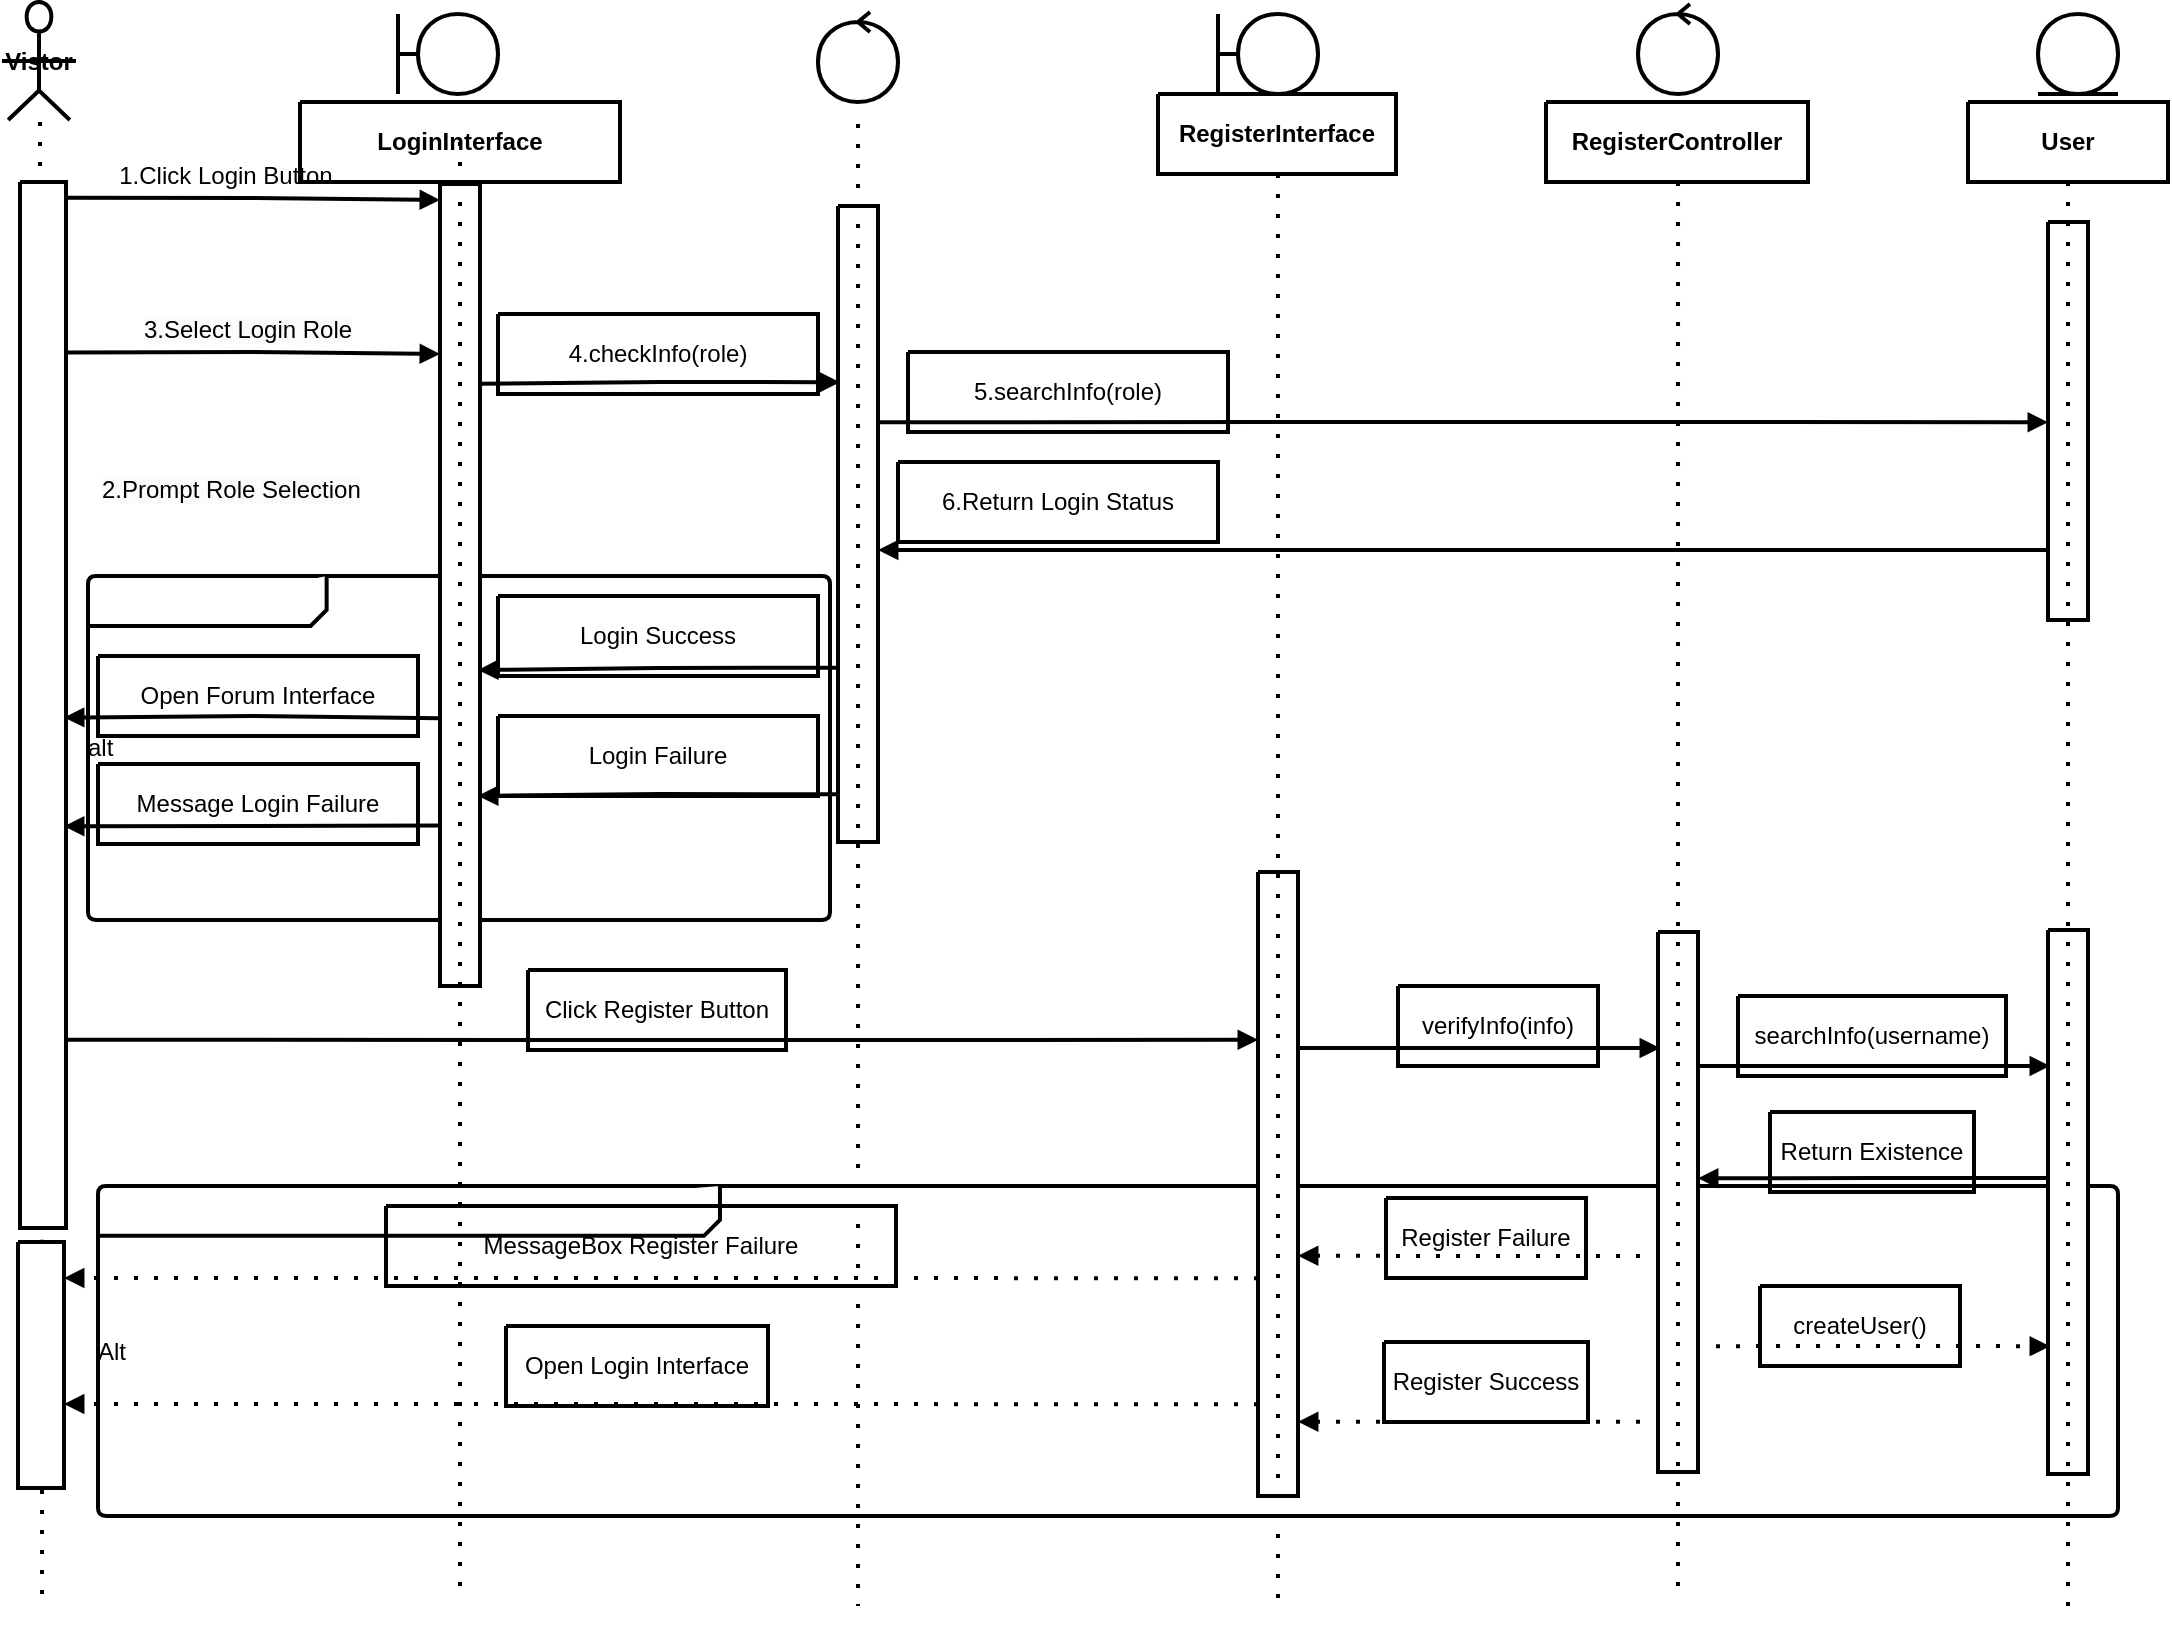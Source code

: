 <mxfile version="24.7.17">
  <diagram name="Page-1" id="Page-1">
    <mxGraphModel dx="1276" dy="606" grid="1" gridSize="10" guides="1" tooltips="1" connect="1" arrows="1" fold="1" page="1" pageScale="1" pageWidth="827" pageHeight="1169" math="0" shadow="0">
      <root>
        <mxCell id="0" />
        <mxCell id="1" parent="0" />
        <UserObject label="" tags="背景" id="2">
          <mxCell style="vsdxID=1;fillColor=none;gradientColor=none;points=[];labelBackgroundColor=none;rounded=0;strokeColor=none;html=1;whiteSpace=wrap;" parent="1" vertex="1">
            <mxGeometry x="82" y="825" width="1010" height="165" as="geometry" />
          </mxCell>
        </UserObject>
        <mxCell id="3" value="&lt;div style=&quot;font-size: 1px&quot;&gt;&lt;p style=&quot;text-align:left;margin-left:0;margin-right:0;margin-top:0px;margin-bottom:0px;text-indent:0;vertical-align:top;direction:ltr;&quot;&gt;&lt;font style=&quot;font-size:12px;font-family:0;color:#000000;direction:ltr;letter-spacing:0px;line-height:120%;opacity:1&quot;&gt;&lt;br/&gt;&lt;/font&gt;&lt;/p&gt;&lt;/div&gt;" style="verticalAlign=top;align=left;overflow=width;vsdxID=2;fillColor=#FFFFFF;gradientColor=none;shape=stencil(lVLbEoIgEP0aXhlc7OKz2X84IyaTiaGW/X0SFBcdZnrby1nO2eUgmg9N2TMEZBiluLInr8YG0RMC4F3DJB+XCNEC0bwWkl2kmLpK532pkCq6iYd6YdZzRE0AeekMcAqfwllj71NZKWzig/10BpPi1PTB7ZunWt45tFmG9x4zidAmJE5s+7C9hs9t4UbLAe+O/9D/Cl8BzjaBpE0B9lCb4PjRV+TB7qttAu7ofy+BNUrN21b7zO2HxlpK2pS0eAM=);strokeColor=#000000;strokeWidth=2;spacingTop=-3;spacingBottom=-3;spacingLeft=-3;spacingRight=-3;points=[];labelBackgroundColor=none;rounded=0;html=1;whiteSpace=wrap;" parent="2" vertex="1">
          <mxGeometry width="1010" height="165" as="geometry" />
        </mxCell>
        <mxCell id="4" value="&lt;div style=&quot;font-size: 1px&quot;&gt;&lt;p style=&quot;text-align:left;margin-left:0;margin-right:0;margin-top:0px;margin-bottom:0px;text-indent:0;vertical-align:middle;direction:ltr;&quot;&gt;&lt;font style=&quot;font-size:12px;font-family:0;color:#000000;direction:ltr;letter-spacing:0px;line-height:120%;opacity:1&quot;&gt;Alt&lt;/font&gt;&lt;/p&gt;&lt;/div&gt;" style="verticalAlign=middle;align=left;overflow=width;vsdxID=3;fillColor=#FFFFFF;gradientColor=none;shape=stencil(nZLBDsIgEES/Zq9kYWMaz7X+R5NSISI0tFr9e8GNWo1NbG8zyxvIAEBlb+pOg8J+iOGoR9sMBmgHSllvdLRDUkAVUNmGqA8xnH3DvqszmdUpXPIOV85hTii8sZMbIR+DPbPO+glLy2BRbD95FKpYEsApnMS7Q2ud4yt4rf9XEOfPl7gaffqf8Gp0vn4y3++bRvw3qLoD);strokeColor=#000000;strokeWidth=2;spacingTop=-3;spacingBottom=-3;spacingLeft=-3;spacingRight=-3;points=[];labelBackgroundColor=none;rounded=0;html=1;whiteSpace=wrap;" parent="2" vertex="1">
          <mxGeometry width="1010" height="165" as="geometry" />
        </mxCell>
        <UserObject label="" tags="背景" id="5">
          <mxCell style="vsdxID=4;fillColor=none;gradientColor=none;points=[];labelBackgroundColor=none;rounded=0;strokeColor=none;html=1;whiteSpace=wrap;" parent="1" vertex="1">
            <mxGeometry x="77" y="520" width="371" height="172" as="geometry" />
          </mxCell>
        </UserObject>
        <mxCell id="6" value="&lt;div style=&quot;font-size: 1px&quot;&gt;&lt;p style=&quot;text-align:left;margin-left:0;margin-right:0;margin-top:0px;margin-bottom:0px;text-indent:0;vertical-align:top;direction:ltr;&quot;&gt;&lt;font style=&quot;font-size:12px;font-family:0;color:#000000;direction:ltr;letter-spacing:0px;line-height:120%;opacity:1&quot;&gt;&lt;br/&gt;&lt;/font&gt;&lt;/p&gt;&lt;/div&gt;" style="verticalAlign=top;align=left;overflow=width;vsdxID=5;fillColor=#FFFFFF;gradientColor=none;shape=stencil(lVLRDoIwDPyavS6jS3Q8I/4HCcMtIsMBin8vswgbEIxvvfa6u3YlPGlUVksCrGmtucqnzltF+IkA6EpJq9shIjwlPCmMlRdruipHXGeO6aKbebgXeuxjrgPYCxFQDp/EGbn3LssdNwrJIewBYUSZGAngE8a3Sl15urGgMQTabEc4Yj+kpzpsDxKKz/TRzJEexD/yU+JrwB9n4WnbwbyrTfb+4lfyi+lX84Ti+38+BPOxFLos8db8+vK4hhQeJk/f);strokeColor=#000000;strokeWidth=2;spacingTop=-3;spacingBottom=-3;spacingLeft=-3;spacingRight=-3;points=[];labelBackgroundColor=none;rounded=0;html=1;whiteSpace=wrap;" parent="5" vertex="1">
          <mxGeometry width="371" height="172" as="geometry" />
        </mxCell>
        <mxCell id="7" value="&lt;div style=&quot;font-size: 1px&quot;&gt;&lt;p style=&quot;text-align:left;margin-left:0;margin-right:0;margin-top:0px;margin-bottom:0px;text-indent:0;vertical-align:middle;direction:ltr;&quot;&gt;&lt;font style=&quot;font-size:12px;font-family:0;color:#000000;direction:ltr;letter-spacing:0px;line-height:120%;opacity:1&quot;&gt;alt&lt;/font&gt;&lt;/p&gt;&lt;/div&gt;" style="verticalAlign=middle;align=left;overflow=width;vsdxID=6;fillColor=#FFFFFF;gradientColor=none;shape=stencil(nZLbDsIgEES/Zl8JsF6fa/2PJqVCRGgo9fL3ghu1GpvYvs0sZyADABadrloFkncx+KO6mDpqwB1IaZxWwcSkAEvAovFBHYLvXU2+rTKZ1cmf8w5XyvGckPxGTizYUjwme4KtcQMYp9GSidVHYMs26yk8H8JJvEs0xlq6g9f6fw35+PmCz0af/ic8Gx2vn8z3A6cRfQ4s7w==);strokeColor=#000000;strokeWidth=2;spacingTop=-3;spacingBottom=-3;spacingLeft=-3;spacingRight=-3;points=[];labelBackgroundColor=none;rounded=0;html=1;whiteSpace=wrap;" parent="5" vertex="1">
          <mxGeometry width="371" height="172" as="geometry" />
        </mxCell>
        <UserObject label="&lt;div style=&quot;font-size: 1px&quot;&gt;&lt;p style=&quot;text-align:center;margin-left:0;margin-right:0;margin-top:0px;margin-bottom:0px;text-indent:0;vertical-align:middle;direction:ltr;&quot;&gt;&lt;font style=&quot;font-size:12px;font-family:0;color:#000000;direction:ltr;letter-spacing:0px;line-height:120%;opacity:1&quot;&gt;&lt;b&gt;Vistor&lt;/b&gt;&lt;/font&gt;&lt;/p&gt;&lt;/div&gt;" tags="Background" id="8">
          <mxCell style="verticalAlign=middle;align=center;overflow=width;vsdxID=7;fillColor=#FFFFFF;gradientColor=none;shape=stencil(rZNBDoIwEEVP06VNOyMga8R7EAFpRCAFFG4vOBioFcPC3fTz/p9mmDIM6iyqEgaibnR5TR4qbjKGRwagiizRqhkqhiHDIC11ctFlW8R0rqKRHKtbeR8TOvIhcsTRBaInRQJ3XsKJ+HOrySBtxyTt9lx6JHVAkutyd5J6sCm0KdzWfmmZJPCt9stLgk2hTa20N6flCGNUYKC5KtZRb3uq9yP1YP0tIf4S7Mt5rBuSzWBHrAe/Y76zQzFvZqrynBZ7+f1zkweJXgGGTw==);strokeColor=#000000;strokeWidth=2;spacingTop=-3;spacingBottom=-3;spacingLeft=-3;spacingRight=-3;points=[];labelBackgroundColor=none;rounded=0;html=1;whiteSpace=wrap;" parent="1" vertex="1">
            <mxGeometry x="34" y="233" width="37" height="59" as="geometry" />
          </mxCell>
        </UserObject>
        <UserObject label="" tags="Background" id="10">
          <mxCell style="vsdxID=9;fillColor=#FFFFFF;gradientColor=none;shape=stencil(nZLdDsIgDIWfhksNtHE+wJzvsTjmiAgL+3G+vSN1mRCyLN71lK89UMow75qylQx41zv7kC9V9Q3DCwNQppFO9XPEsGCY19bJu7ODqUi3pSd99LSj7zBRHXBfAvxN8kTySuhtcMSKCP7qg8iO2ZlyE1BO8AWCBIQxhHt8V3xJJIwh8hUJX9i01crsnUw4xJDc6BmCy7N29Pz7onOwfn2ttKbN+T2PV2VO0Zph8QE=);strokeColor=#000000;strokeWidth=2;spacingTop=-3;spacingBottom=-3;spacingLeft=-3;spacingRight=-3;points=[];labelBackgroundColor=none;rounded=0;html=1;whiteSpace=wrap;" parent="1" vertex="1">
            <mxGeometry x="232" y="239" width="50" height="40" as="geometry" />
          </mxCell>
        </UserObject>
        <UserObject label="" tags="Background" id="11">
          <mxCell style="vsdxID=10;fillColor=#FFFFFF;gradientColor=none;shape=stencil(tZLRDoIwDEW/Zo+Qrc3wAxD/g8iQRWRkgOLfu6US3EIIL7713p32Jl0Z5kNT9ooBH0Zr7uqlq7FheGYAumuU1aOrGBYM89pYdbNm6irSfelJXz3M00+YqY/7DuBvUpLkhcjrZAkVIfuVicjS7ETeDOQJvkCwAWEM4ZHYFV+MjeAoVmzE7oa2uju4lXB/MkR3ZmYyIAWk8g9jk3iuK9a/r3Xb0un8vse34iy6Myw+);strokeColor=#000000;strokeWidth=2;spacingTop=-3;spacingBottom=-3;spacingLeft=-3;spacingRight=-3;points=[];labelBackgroundColor=none;rounded=0;html=1;whiteSpace=wrap;" parent="1" vertex="1">
            <mxGeometry x="442" y="243" width="40" height="40" as="geometry" />
          </mxCell>
        </UserObject>
        <UserObject label="" tags="Background" id="12">
          <mxCell style="vsdxID=11;fillColor=#FFFFFF;gradientColor=none;shape=stencil(nZLdDsIgDIWfhksNtHE+wJzvsTjmiAgL+3G+vSN1mRCyLN71lK89UMow75qylQx41zv7kC9V9Q3DCwNQppFO9XPEsGCY19bJu7ODqUi3pSd99LSj7zBRHXBfAvxN8kTySuhtcMSKCP7qg8iO2ZlyE1BO8AWCBIQxhHt8V3xJJIwh8hUJX9i01crsnUw4xJDc6BmCy7N29Pz7onOwfn2ttKbN+T2PV2VO0Zph8QE=);strokeColor=#000000;strokeWidth=2;spacingTop=-3;spacingBottom=-3;spacingLeft=-3;spacingRight=-3;points=[];labelBackgroundColor=none;rounded=0;html=1;whiteSpace=wrap;" parent="1" vertex="1">
            <mxGeometry x="642" y="239" width="50" height="40" as="geometry" />
          </mxCell>
        </UserObject>
        <UserObject label="" tags="Background" id="13">
          <mxCell style="vsdxID=12;fillColor=#FFFFFF;gradientColor=none;shape=stencil(tZLRDoIwDEW/Zo+Qrc3wAxD/g8iQRWRkgOLfu6US3EIIL7713p32Jl0Z5kNT9ooBH0Zr7uqlq7FheGYAumuU1aOrGBYM89pYdbNm6irSfelJXz3M00+YqY/7DuBvUpLkhcjrZAkVIfuVicjS7ETeDOQJvkCwAWEM4ZHYFV+MjeAoVmzE7oa2uju4lXB/MkR3ZmYyIAWk8g9jk3iuK9a/r3Xb0un8vse34iy6Myw+);strokeColor=#000000;strokeWidth=2;spacingTop=-3;spacingBottom=-3;spacingLeft=-3;spacingRight=-3;points=[];labelBackgroundColor=none;rounded=0;html=1;whiteSpace=wrap;" parent="1" vertex="1">
            <mxGeometry x="852" y="239" width="40" height="40" as="geometry" />
          </mxCell>
        </UserObject>
        <UserObject label="" tags="Background" id="14">
          <mxCell style="vsdxID=13;fillColor=#FFFFFF;gradientColor=none;shape=stencil(jZJRDsIgDIZPw6MGaJwHmPMei2NCnLAwNufthVSCErLsrf352h9aCNSTbEdBOJ2cNQ/xUp2TBC6Ec6WlsMr5iEBDoO6NFXdrZt1hPraBDNHTLKHDinU0VHD6xuyE6RXJ22wRZf/sNz2w6lidUVs5aoxGiBcgyCHYY5vwKBSMM1tWsN00HZTeOZWt+cWrFpumdxRhH6Ql9WoYcMe/5/lSvYQfApoP);strokeColor=#000000;strokeWidth=2;spacingTop=-3;spacingBottom=-3;spacingLeft=-3;spacingRight=-3;points=[];labelBackgroundColor=none;rounded=0;html=1;whiteSpace=wrap;" parent="1" vertex="1">
            <mxGeometry x="1052" y="239" width="40" height="40" as="geometry" />
          </mxCell>
        </UserObject>
        <UserObject label="" tags="Background" id="16">
          <mxCell style="vsdxID=15;fillColor=#FFFFFF;gradientColor=none;shape=stencil(nZBRDoQgDERP03+WHsHFe5iISyOCQdT19kIaIxq//Jtp3zTpAFaTaUYNUkwx+F6v1EYD+AUpyRkdKCYFqACrzgf9C352LfuxyWRWg1/yhT/nRE5IsZWuZtCSK8CPeI0e/hF+jV7AJM4PO7KWCyr390bSiNtEtQM=);strokeColor=#000000;strokeWidth=2;spacingTop=-3;spacingBottom=-3;spacingLeft=-3;spacingRight=-3;points=[];labelBackgroundColor=none;rounded=0;html=1;whiteSpace=wrap;" parent="1" vertex="1">
            <mxGeometry x="253" y="324" width="20" height="401" as="geometry" />
          </mxCell>
        </UserObject>
        <UserObject label="" tags="Background" id="19">
          <mxCell style="vsdxID=18;fillColor=#FFFFFF;gradientColor=none;shape=stencil(nZBRDoQgDERP03+WHsHFe5iISyOCQdT19kIaIxq//Jtp3zTpAFaTaUYNUkwx+F6v1EYD+AUpyRkdKCYFqACrzgf9C352LfuxyWRWg1/yhT/nRE5IsZWuZtCSK8CPeI0e/hF+jV7AJM4PO7KWCyr390bSiNtEtQM=);strokeColor=#000000;strokeWidth=2;spacingTop=-3;spacingBottom=-3;spacingLeft=-3;spacingRight=-3;points=[];labelBackgroundColor=none;rounded=0;html=1;whiteSpace=wrap;" parent="1" vertex="1">
            <mxGeometry x="452" y="335" width="20" height="318" as="geometry" />
          </mxCell>
        </UserObject>
        <UserObject label="&lt;div style=&quot;font-size: 1px&quot;&gt;&lt;p style=&quot;text-align:center;margin-left:0;margin-right:0;margin-top:0px;margin-bottom:0px;text-indent:0;vertical-align:middle;direction:ltr;&quot;&gt;&lt;font style=&quot;font-size:12px;font-family:0;color:#000000;direction:ltr;letter-spacing:0px;line-height:120%;opacity:1&quot;&gt;4.checkInfo(role)&lt;/font&gt;&lt;/p&gt;&lt;/div&gt;" tags="Background" id="21">
          <mxCell style="verticalAlign=middle;align=center;overflow=width;vsdxID=20;fillColor=none;gradientColor=none;shape=stencil(nZBLDoAgDERP0z3SI/i5B4koRAWC+Lu9kMaIxpW7mfZNkw5gOSvhJHA2B28Huek2KMAKONdGSa9DVIA1YNlZL3tvF9OSdyKRSU12TRd2yrGU4OzIXUPgqE0GFuw3evlP+Df6AKO4P6Ry8t27jTiiJrE+AQ==);strokeColor=#000000;strokeWidth=2;spacingTop=-3;spacingBottom=-3;spacingLeft=-3;spacingRight=-3;points=[];labelBackgroundColor=none;rounded=0;html=1;whiteSpace=wrap;" parent="1" vertex="1">
            <mxGeometry x="282" y="389" width="160" height="40" as="geometry" />
          </mxCell>
        </UserObject>
        <UserObject label="" tags="Background" id="22">
          <mxCell style="vsdxID=21;fillColor=#FFFFFF;gradientColor=none;shape=stencil(nZBRDoQgDERP03+WHsHFe5iISyOCQdT19kIaIxq//Jtp3zTpAFaTaUYNUkwx+F6v1EYD+AUpyRkdKCYFqACrzgf9C352LfuxyWRWg1/yhT/nRE5IsZWuZtCSK8CPeI0e/hF+jV7AJM4PO7KWCyr390bSiNtEtQM=);strokeColor=#000000;strokeWidth=2;spacingTop=-3;spacingBottom=-3;spacingLeft=-3;spacingRight=-3;points=[];labelBackgroundColor=none;rounded=0;html=1;whiteSpace=wrap;" parent="1" vertex="1">
            <mxGeometry x="1057" y="343" width="20" height="199" as="geometry" />
          </mxCell>
        </UserObject>
        <UserObject label="&lt;div style=&quot;font-size: 1px&quot;&gt;&lt;p style=&quot;text-align:center;margin-left:0;margin-right:0;margin-top:0px;margin-bottom:0px;text-indent:0;vertical-align:middle;direction:ltr;&quot;&gt;&lt;font style=&quot;font-size:12px;font-family:0;color:#000000;direction:ltr;letter-spacing:0px;line-height:120%;opacity:1&quot;&gt;5.searchInfo(role)&lt;/font&gt;&lt;/p&gt;&lt;/div&gt;" tags="Background" id="23">
          <mxCell style="verticalAlign=middle;align=center;overflow=width;vsdxID=22;fillColor=none;gradientColor=none;shape=stencil(nZBLDoAgDERP0z3SI/i5B4koRAWC+Lu9kMaIxpW7mfZNkw5gOSvhJHA2B28Huek2KMAKONdGSa9DVIA1YNlZL3tvF9OSdyKRSU12TRd2yrGU4OzIXUPgqE0GFuw3evlP+Df6AKO4P6Ry8t27jTiiJrE+AQ==);strokeColor=#000000;strokeWidth=2;spacingTop=-3;spacingBottom=-3;spacingLeft=-3;spacingRight=-3;points=[];labelBackgroundColor=none;rounded=0;html=1;whiteSpace=wrap;" parent="1" vertex="1">
            <mxGeometry x="487" y="408" width="160" height="40" as="geometry" />
          </mxCell>
        </UserObject>
        <UserObject label="&lt;div style=&quot;font-size: 1px&quot;&gt;&lt;p style=&quot;text-align:center;margin-left:0;margin-right:0;margin-top:0px;margin-bottom:0px;text-indent:0;vertical-align:middle;direction:ltr;&quot;&gt;&lt;font style=&quot;font-size:12px;font-family:0;color:#000000;direction:ltr;letter-spacing:0px;line-height:120%;opacity:1&quot;&gt;&lt;b&gt;LoginInterface&lt;/b&gt;&lt;/font&gt;&lt;/p&gt;&lt;/div&gt;" tags="Background" id="24">
          <mxCell style="verticalAlign=middle;align=center;overflow=width;vsdxID=23;fillColor=none;gradientColor=none;shape=stencil(nZBLDoAgDERP0z3SI/i5B4koRAWC+Lu9kMaIxpW7mfZNkw5gOSvhJHA2B28Huek2KMAKONdGSa9DVIA1YNlZL3tvF9OSdyKRSU12TRd2yrGU4OzIXUPgqE0GFuw3evlP+Df6AKO4P6Ry8t27jTiiJrE+AQ==);strokeColor=#000000;strokeWidth=2;spacingTop=-3;spacingBottom=-3;spacingLeft=-3;spacingRight=-3;points=[];labelBackgroundColor=none;rounded=0;html=1;whiteSpace=wrap;" parent="1" vertex="1">
            <mxGeometry x="183" y="283" width="160" height="40" as="geometry" />
          </mxCell>
        </UserObject>
        <UserObject label="&lt;div style=&quot;font-size: 1px&quot;&gt;&lt;p style=&quot;text-align:center;margin-left:0;margin-right:0;margin-top:0px;margin-bottom:0px;text-indent:0;vertical-align:middle;direction:ltr;&quot;&gt;&lt;font style=&quot;font-size:12px;font-family:0;color:#000000;direction:ltr;letter-spacing:0px;line-height:120%;opacity:1&quot;&gt;6.Return Login Status&lt;/font&gt;&lt;/p&gt;&lt;/div&gt;" tags="Background" id="25">
          <mxCell style="verticalAlign=middle;align=center;overflow=width;vsdxID=24;fillColor=none;gradientColor=none;shape=stencil(nZBLDoAgDERP0z3SI/i5B4koRAWC+Lu9kMaIxpW7mfZNkw5gOSvhJHA2B28Huek2KMAKONdGSa9DVIA1YNlZL3tvF9OSdyKRSU12TRd2yrGU4OzIXUPgqE0GFuw3evlP+Df6AKO4P6Ry8t27jTiiJrE+AQ==);strokeColor=#000000;strokeWidth=2;spacingTop=-3;spacingBottom=-3;spacingLeft=-3;spacingRight=-3;points=[];labelBackgroundColor=none;rounded=0;html=1;whiteSpace=wrap;" parent="1" vertex="1">
            <mxGeometry x="482" y="463" width="160" height="40" as="geometry" />
          </mxCell>
        </UserObject>
        <UserObject label="" tags="Background" id="26">
          <mxCell style="vsdxID=25;fillColor=#FFFFFF;gradientColor=none;shape=stencil(nZBRDoQgDERP03+WHsHFe5iISyOCQdT19kIaIxq//Jtp3zTpAFaTaUYNUkwx+F6v1EYD+AUpyRkdKCYFqACrzgf9C352LfuxyWRWg1/yhT/nRE5IsZWuZtCSK8CPeI0e/hF+jV7AJM4PO7KWCyr390bSiNtEtQM=);strokeColor=#000000;strokeWidth=2;spacingTop=-3;spacingBottom=-3;spacingLeft=-3;spacingRight=-3;points=[];labelBackgroundColor=none;rounded=0;html=1;whiteSpace=wrap;" parent="1" vertex="1">
            <mxGeometry x="1057" y="697" width="20" height="272" as="geometry" />
          </mxCell>
        </UserObject>
        <UserObject label="&lt;div style=&quot;font-size: 1px&quot;&gt;&lt;p style=&quot;text-align:center;margin-left:0;margin-right:0;margin-top:0px;margin-bottom:0px;text-indent:0;vertical-align:middle;direction:ltr;&quot;&gt;&lt;font style=&quot;font-size:12px;font-family:0;color:#000000;direction:ltr;letter-spacing:0px;line-height:120%;opacity:1&quot;&gt;Login Success&lt;/font&gt;&lt;/p&gt;&lt;/div&gt;" tags="Background" id="27">
          <mxCell style="verticalAlign=middle;align=center;overflow=width;vsdxID=26;fillColor=none;gradientColor=none;shape=stencil(nZBLDoAgDERP0z3SI/i5B4koRAWC+Lu9kMaIxpW7mfZNkw5gOSvhJHA2B28Huek2KMAKONdGSa9DVIA1YNlZL3tvF9OSdyKRSU12TRd2yrGU4OzIXUPgqE0GFuw3evlP+Df6AKO4P6Ry8t27jTiiJrE+AQ==);strokeColor=#000000;strokeWidth=2;spacingTop=-3;spacingBottom=-3;spacingLeft=-3;spacingRight=-3;points=[];labelBackgroundColor=none;rounded=0;html=1;whiteSpace=wrap;" parent="1" vertex="1">
            <mxGeometry x="282" y="530" width="160" height="40" as="geometry" />
          </mxCell>
        </UserObject>
        <UserObject label="&lt;div style=&quot;font-size: 1px&quot;&gt;&lt;p style=&quot;text-align:center;margin-left:0;margin-right:0;margin-top:0px;margin-bottom:0px;text-indent:0;vertical-align:middle;direction:ltr;&quot;&gt;&lt;font style=&quot;font-size:12px;font-family:0;color:#000000;direction:ltr;letter-spacing:0px;line-height:120%;opacity:1&quot;&gt;Open Forum Interface&lt;/font&gt;&lt;/p&gt;&lt;/div&gt;" tags="Background" id="28">
          <mxCell style="verticalAlign=middle;align=center;overflow=width;vsdxID=27;fillColor=none;gradientColor=none;shape=stencil(nZBLDoAgDERP0z3SI/i5B4koRAWC+Lu9kMaIxpW7mfZNkw5gOSvhJHA2B28Huek2KMAKONdGSa9DVIA1YNlZL3tvF9OSdyKRSU12TRd2yrGU4OzIXUPgqE0GFuw3evlP+Df6AKO4P6Ry8t27jTiiJrE+AQ==);strokeColor=#000000;strokeWidth=2;spacingTop=-3;spacingBottom=-3;spacingLeft=-3;spacingRight=-3;points=[];labelBackgroundColor=none;rounded=0;html=1;whiteSpace=wrap;" parent="1" vertex="1">
            <mxGeometry x="82" y="560" width="160" height="40" as="geometry" />
          </mxCell>
        </UserObject>
        <UserObject label="&lt;div style=&quot;font-size: 1px&quot;&gt;&lt;p style=&quot;text-align:center;margin-left:0;margin-right:0;margin-top:0px;margin-bottom:0px;text-indent:0;vertical-align:middle;direction:ltr;&quot;&gt;&lt;font style=&quot;font-size:12px;font-family:0;color:#000000;direction:ltr;letter-spacing:0px;line-height:120%;opacity:1&quot;&gt;Login Failure&lt;/font&gt;&lt;/p&gt;&lt;/div&gt;" tags="Background" id="29">
          <mxCell style="verticalAlign=middle;align=center;overflow=width;vsdxID=28;fillColor=none;gradientColor=none;shape=stencil(nZBLDoAgDERP0z3SI/i5B4koRAWC+Lu9kMaIxpW7mfZNkw5gOSvhJHA2B28Huek2KMAKONdGSa9DVIA1YNlZL3tvF9OSdyKRSU12TRd2yrGU4OzIXUPgqE0GFuw3evlP+Df6AKO4P6Ry8t27jTiiJrE+AQ==);strokeColor=#000000;strokeWidth=2;spacingTop=-3;spacingBottom=-3;spacingLeft=-3;spacingRight=-3;points=[];labelBackgroundColor=none;rounded=0;html=1;whiteSpace=wrap;" parent="1" vertex="1">
            <mxGeometry x="282" y="590" width="160" height="40" as="geometry" />
          </mxCell>
        </UserObject>
        <UserObject label="&lt;div style=&quot;font-size: 1px&quot;&gt;&lt;p style=&quot;text-align:center;margin-left:0;margin-right:0;margin-top:0px;margin-bottom:0px;text-indent:0;vertical-align:middle;direction:ltr;&quot;&gt;&lt;font style=&quot;font-size:12px;font-family:0;color:#000000;direction:ltr;letter-spacing:0px;line-height:120%;opacity:1&quot;&gt;Message Login Failure&lt;/font&gt;&lt;/p&gt;&lt;/div&gt;" tags="Background" id="30">
          <mxCell style="verticalAlign=middle;align=center;overflow=width;vsdxID=29;fillColor=none;gradientColor=none;shape=stencil(nZBLDoAgDERP0z3SI/i5B4koRAWC+Lu9kMaIxpW7mfZNkw5gOSvhJHA2B28Huek2KMAKONdGSa9DVIA1YNlZL3tvF9OSdyKRSU12TRd2yrGU4OzIXUPgqE0GFuw3evlP+Df6AKO4P6Ry8t27jTiiJrE+AQ==);strokeColor=#000000;strokeWidth=2;spacingTop=-3;spacingBottom=-3;spacingLeft=-3;spacingRight=-3;points=[];labelBackgroundColor=none;rounded=0;html=1;whiteSpace=wrap;" parent="1" vertex="1">
            <mxGeometry x="82" y="614" width="160" height="40" as="geometry" />
          </mxCell>
        </UserObject>
        <UserObject label="" tags="Background" id="31">
          <mxCell style="vsdxID=30;fillColor=#FFFFFF;gradientColor=none;shape=stencil(nZBRDoQgDERP03+WHsHFe5iISyOCQdT19kIaIxq//Jtp3zTpAFaTaUYNUkwx+F6v1EYD+AUpyRkdKCYFqACrzgf9C352LfuxyWRWg1/yhT/nRE5IsZWuZtCSK8CPeI0e/hF+jV7AJM4PO7KWCyr390bSiNtEtQM=);strokeColor=#000000;strokeWidth=2;spacingTop=-3;spacingBottom=-3;spacingLeft=-3;spacingRight=-3;points=[];labelBackgroundColor=none;rounded=0;html=1;whiteSpace=wrap;" parent="1" vertex="1">
            <mxGeometry x="662" y="668" width="20" height="312" as="geometry" />
          </mxCell>
        </UserObject>
        <UserObject label="&lt;div style=&quot;font-size: 1px&quot;&gt;&lt;p style=&quot;text-align:center;margin-left:0;margin-right:0;margin-top:0px;margin-bottom:0px;text-indent:0;vertical-align:middle;direction:ltr;&quot;&gt;&lt;font style=&quot;font-size:12px;font-family:0;color:#000000;direction:ltr;letter-spacing:0px;line-height:120%;opacity:1&quot;&gt;&lt;b&gt;RegisterInterface&lt;/b&gt;&lt;/font&gt;&lt;/p&gt;&lt;/div&gt;" tags="Background" id="33">
          <mxCell style="verticalAlign=middle;align=center;overflow=width;vsdxID=32;fillColor=none;gradientColor=none;shape=stencil(nZBLDoAgDERP0z3SI/i5B4koRAWC+Lu9kMaIxpW7mfZNkw5gOSvhJHA2B28Huek2KMAKONdGSa9DVIA1YNlZL3tvF9OSdyKRSU12TRd2yrGU4OzIXUPgqE0GFuw3evlP+Df6AKO4P6Ry8t27jTiiJrE+AQ==);strokeColor=#000000;strokeWidth=2;spacingTop=-3;spacingBottom=-3;spacingLeft=-3;spacingRight=-3;points=[];labelBackgroundColor=none;rounded=0;html=1;whiteSpace=wrap;" parent="1" vertex="1">
            <mxGeometry x="612" y="279" width="119" height="40" as="geometry" />
          </mxCell>
        </UserObject>
        <UserObject label="&lt;div style=&quot;font-size: 1px&quot;&gt;&lt;p style=&quot;text-align:center;margin-left:0;margin-right:0;margin-top:0px;margin-bottom:0px;text-indent:0;vertical-align:middle;direction:ltr;&quot;&gt;&lt;font style=&quot;font-size:12px;font-family:0;color:#000000;direction:ltr;letter-spacing:0px;line-height:120%;opacity:1&quot;&gt;&lt;b&gt;RegisterController&lt;/b&gt;&lt;/font&gt;&lt;/p&gt;&lt;/div&gt;" tags="Background" id="34">
          <mxCell style="verticalAlign=middle;align=center;overflow=width;vsdxID=33;fillColor=none;gradientColor=none;shape=stencil(nZBLDoAgDERP0z3SI/i5B4koRAWC+Lu9kMaIxpW7mfZNkw5gOSvhJHA2B28Huek2KMAKONdGSa9DVIA1YNlZL3tvF9OSdyKRSU12TRd2yrGU4OzIXUPgqE0GFuw3evlP+Df6AKO4P6Ry8t27jTiiJrE+AQ==);strokeColor=#000000;strokeWidth=2;spacingTop=-3;spacingBottom=-3;spacingLeft=-3;spacingRight=-3;points=[];labelBackgroundColor=none;rounded=0;html=1;whiteSpace=wrap;" parent="1" vertex="1">
            <mxGeometry x="806" y="283" width="131" height="40" as="geometry" />
          </mxCell>
        </UserObject>
        <UserObject label="&lt;div style=&quot;font-size: 1px&quot;&gt;&lt;p style=&quot;text-align:center;margin-left:0;margin-right:0;margin-top:0px;margin-bottom:0px;text-indent:0;vertical-align:middle;direction:ltr;&quot;&gt;&lt;font style=&quot;font-size:12px;font-family:0;color:#000000;direction:ltr;letter-spacing:0px;line-height:120%;opacity:1&quot;&gt;&lt;b&gt;User&lt;/b&gt;&lt;/font&gt;&lt;/p&gt;&lt;/div&gt;" tags="Background" id="35">
          <mxCell style="verticalAlign=middle;align=center;overflow=width;vsdxID=34;fillColor=none;gradientColor=none;shape=stencil(nZBLDoAgDERP0z3SI/i5B4koRAWC+Lu9kMaIxpW7mfZNkw5gOSvhJHA2B28Huek2KMAKONdGSa9DVIA1YNlZL3tvF9OSdyKRSU12TRd2yrGU4OzIXUPgqE0GFuw3evlP+Df6AKO4P6Ry8t27jTiiJrE+AQ==);strokeColor=#000000;strokeWidth=2;spacingTop=-3;spacingBottom=-3;spacingLeft=-3;spacingRight=-3;points=[];labelBackgroundColor=none;rounded=0;html=1;whiteSpace=wrap;" parent="1" vertex="1">
            <mxGeometry x="1017" y="283" width="100" height="40" as="geometry" />
          </mxCell>
        </UserObject>
        <UserObject label="&lt;div style=&quot;font-size: 1px&quot;&gt;&lt;p style=&quot;text-align:center;margin-left:0;margin-right:0;margin-top:0px;margin-bottom:0px;text-indent:0;vertical-align:middle;direction:ltr;&quot;&gt;&lt;font style=&quot;font-size:12px;font-family:0;color:#000000;direction:ltr;letter-spacing:0px;line-height:120%;opacity:1&quot;&gt;Click Register Button&lt;/font&gt;&lt;/p&gt;&lt;/div&gt;" tags="Background" id="36">
          <mxCell style="verticalAlign=middle;align=center;overflow=width;vsdxID=35;fillColor=none;gradientColor=none;shape=stencil(nZBLDoAgDERP0z3SI/i5B4koRAWC+Lu9kMaIxpW7mfZNkw5gOSvhJHA2B28Huek2KMAKONdGSa9DVIA1YNlZL3tvF9OSdyKRSU12TRd2yrGU4OzIXUPgqE0GFuw3evlP+Df6AKO4P6Ry8t27jTiiJrE+AQ==);strokeColor=#000000;strokeWidth=2;spacingTop=-3;spacingBottom=-3;spacingLeft=-3;spacingRight=-3;points=[];labelBackgroundColor=none;rounded=0;html=1;whiteSpace=wrap;" parent="1" vertex="1">
            <mxGeometry x="297" y="717" width="129" height="40" as="geometry" />
          </mxCell>
        </UserObject>
        <UserObject label="" tags="Background" id="37">
          <mxCell style="vsdxID=36;fillColor=#FFFFFF;gradientColor=none;shape=stencil(nZBRDoQgDERP03+WHsHFe5iISyOCQdT19kIaIxq//Jtp3zTpAFaTaUYNUkwx+F6v1EYD+AUpyRkdKCYFqACrzgf9C352LfuxyWRWg1/yhT/nRE5IsZWuZtCSK8CPeI0e/hF+jV7AJM4PO7KWCyr390bSiNtEtQM=);strokeColor=#000000;strokeWidth=2;spacingTop=-3;spacingBottom=-3;spacingLeft=-3;spacingRight=-3;points=[];labelBackgroundColor=none;rounded=0;html=1;whiteSpace=wrap;" parent="1" vertex="1">
            <mxGeometry x="862" y="698" width="20" height="270" as="geometry" />
          </mxCell>
        </UserObject>
        <UserObject label="&lt;div style=&quot;font-size: 1px&quot;&gt;&lt;p style=&quot;text-align:center;margin-left:0;margin-right:0;margin-top:0px;margin-bottom:0px;text-indent:0;vertical-align:middle;direction:ltr;&quot;&gt;&lt;font style=&quot;font-size:12px;font-family:0;color:#000000;direction:ltr;letter-spacing:0px;line-height:120%;opacity:1&quot;&gt;verifyInfo(info)&lt;/font&gt;&lt;/p&gt;&lt;/div&gt;" tags="Background" id="38">
          <mxCell style="verticalAlign=middle;align=center;overflow=width;vsdxID=37;fillColor=none;gradientColor=none;shape=stencil(nZBLDoAgDERP0z3SI/i5B4koRAWC+Lu9kMaIxpW7mfZNkw5gOSvhJHA2B28Huek2KMAKONdGSa9DVIA1YNlZL3tvF9OSdyKRSU12TRd2yrGU4OzIXUPgqE0GFuw3evlP+Df6AKO4P6Ry8t27jTiiJrE+AQ==);strokeColor=#000000;strokeWidth=2;spacingTop=-3;spacingBottom=-3;spacingLeft=-3;spacingRight=-3;points=[];labelBackgroundColor=none;rounded=0;html=1;whiteSpace=wrap;" parent="1" vertex="1">
            <mxGeometry x="732" y="725" width="100" height="40" as="geometry" />
          </mxCell>
        </UserObject>
        <UserObject label="&lt;div style=&quot;font-size: 1px&quot;&gt;&lt;p style=&quot;text-align:center;margin-left:0;margin-right:0;margin-top:0px;margin-bottom:0px;text-indent:0;vertical-align:middle;direction:ltr;&quot;&gt;&lt;font style=&quot;font-size:12px;font-family:0;color:#000000;direction:ltr;letter-spacing:0px;line-height:120%;opacity:1&quot;&gt;searchInfo(username)&lt;/font&gt;&lt;/p&gt;&lt;/div&gt;" tags="Background" id="39">
          <mxCell style="verticalAlign=middle;align=center;overflow=width;vsdxID=38;fillColor=none;gradientColor=none;shape=stencil(nZBLDoAgDERP0z3SI/i5B4koRAWC+Lu9kMaIxpW7mfZNkw5gOSvhJHA2B28Huek2KMAKONdGSa9DVIA1YNlZL3tvF9OSdyKRSU12TRd2yrGU4OzIXUPgqE0GFuw3evlP+Df6AKO4P6Ry8t27jTiiJrE+AQ==);strokeColor=#000000;strokeWidth=2;spacingTop=-3;spacingBottom=-3;spacingLeft=-3;spacingRight=-3;points=[];labelBackgroundColor=none;rounded=0;html=1;whiteSpace=wrap;" parent="1" vertex="1">
            <mxGeometry x="902" y="730" width="134" height="40" as="geometry" />
          </mxCell>
        </UserObject>
        <UserObject label="&lt;div style=&quot;font-size: 1px&quot;&gt;&lt;p style=&quot;text-align:center;margin-left:0;margin-right:0;margin-top:0px;margin-bottom:0px;text-indent:0;vertical-align:middle;direction:ltr;&quot;&gt;&lt;font style=&quot;font-size:12px;font-family:0;color:#000000;direction:ltr;letter-spacing:0px;line-height:120%;opacity:1&quot;&gt;Return Existence&lt;/font&gt;&lt;/p&gt;&lt;/div&gt;" tags="Background" id="40">
          <mxCell style="verticalAlign=middle;align=center;overflow=width;vsdxID=39;fillColor=none;gradientColor=none;shape=stencil(nZBLDoAgDERP0z3SI/i5B4koRAWC+Lu9kMaIxpW7mfZNkw5gOSvhJHA2B28Huek2KMAKONdGSa9DVIA1YNlZL3tvF9OSdyKRSU12TRd2yrGU4OzIXUPgqE0GFuw3evlP+Df6AKO4P6Ry8t27jTiiJrE+AQ==);strokeColor=#000000;strokeWidth=2;spacingTop=-3;spacingBottom=-3;spacingLeft=-3;spacingRight=-3;points=[];labelBackgroundColor=none;rounded=0;html=1;whiteSpace=wrap;" parent="1" vertex="1">
            <mxGeometry x="918" y="788" width="102" height="40" as="geometry" />
          </mxCell>
        </UserObject>
        <UserObject label="&lt;div style=&quot;font-size: 1px&quot;&gt;&lt;p style=&quot;text-align:center;margin-left:0;margin-right:0;margin-top:0px;margin-bottom:0px;text-indent:0;vertical-align:middle;direction:ltr;&quot;&gt;&lt;font style=&quot;font-size:12px;font-family:0;color:#000000;direction:ltr;letter-spacing:0px;line-height:120%;opacity:1&quot;&gt;Register Failure&lt;/font&gt;&lt;/p&gt;&lt;/div&gt;" tags="Background" id="41">
          <mxCell style="verticalAlign=middle;align=center;overflow=width;vsdxID=40;fillColor=none;gradientColor=none;shape=stencil(nZBLDoAgDERP0z3SI/i5B4koRAWC+Lu9kMaIxpW7mfZNkw5gOSvhJHA2B28Huek2KMAKONdGSa9DVIA1YNlZL3tvF9OSdyKRSU12TRd2yrGU4OzIXUPgqE0GFuw3evlP+Df6AKO4P6Ry8t27jTiiJrE+AQ==);strokeColor=#000000;strokeWidth=2;spacingTop=-3;spacingBottom=-3;spacingLeft=-3;spacingRight=-3;points=[];labelBackgroundColor=none;rounded=0;html=1;whiteSpace=wrap;" parent="1" vertex="1">
            <mxGeometry x="726" y="831" width="100" height="40" as="geometry" />
          </mxCell>
        </UserObject>
        <UserObject label="" tags="Background" id="42">
          <mxCell style="vsdxID=41;fillColor=#FFFFFF;gradientColor=none;shape=stencil(nZBRDoQgDERP03+WHsHFe5iISyOCQdT19kIaIxq//Jtp3zTpAFaTaUYNUkwx+F6v1EYD+AUpyRkdKCYFqACrzgf9C352LfuxyWRWg1/yhT/nRE5IsZWuZtCSK8CPeI0e/hF+jV7AJM4PO7KWCyr390bSiNtEtQM=);strokeColor=#000000;strokeWidth=2;spacingTop=-3;spacingBottom=-3;spacingLeft=-3;spacingRight=-3;points=[];labelBackgroundColor=none;rounded=0;html=1;whiteSpace=wrap;" parent="1" vertex="1">
            <mxGeometry x="42" y="853" width="23" height="123" as="geometry" />
          </mxCell>
        </UserObject>
        <UserObject label="&lt;div style=&quot;font-size: 1px&quot;&gt;&lt;p style=&quot;text-align:center;margin-left:0;margin-right:0;margin-top:0px;margin-bottom:0px;text-indent:0;vertical-align:middle;direction:ltr;&quot;&gt;&lt;font style=&quot;font-size:12px;font-family:0;color:#000000;direction:ltr;letter-spacing:0px;line-height:120%;opacity:1&quot;&gt;MessageBox Register Failure&lt;/font&gt;&lt;/p&gt;&lt;/div&gt;" tags="Background" id="43">
          <mxCell style="verticalAlign=middle;align=center;overflow=width;vsdxID=42;fillColor=none;gradientColor=none;shape=stencil(nZBLDoAgDERP0z3SI/i5B4koRAWC+Lu9kMaIxpW7mfZNkw5gOSvhJHA2B28Huek2KMAKONdGSa9DVIA1YNlZL3tvF9OSdyKRSU12TRd2yrGU4OzIXUPgqE0GFuw3evlP+Df6AKO4P6Ry8t27jTiiJrE+AQ==);strokeColor=#000000;strokeWidth=2;spacingTop=-3;spacingBottom=-3;spacingLeft=-3;spacingRight=-3;points=[];labelBackgroundColor=none;rounded=0;html=1;whiteSpace=wrap;" parent="1" vertex="1">
            <mxGeometry x="226" y="835" width="255" height="40" as="geometry" />
          </mxCell>
        </UserObject>
        <UserObject label="&lt;div style=&quot;font-size: 1px&quot;&gt;&lt;p style=&quot;text-align:center;margin-left:0;margin-right:0;margin-top:0px;margin-bottom:0px;text-indent:0;vertical-align:middle;direction:ltr;&quot;&gt;&lt;font style=&quot;font-size:12px;font-family:0;color:#000000;direction:ltr;letter-spacing:0px;line-height:120%;opacity:1&quot;&gt;Open Login Interface&lt;/font&gt;&lt;/p&gt;&lt;/div&gt;" tags="Background" id="44">
          <mxCell style="verticalAlign=middle;align=center;overflow=width;vsdxID=43;fillColor=none;gradientColor=none;shape=stencil(nZBLDoAgDERP0z3SI/i5B4koRAWC+Lu9kMaIxpW7mfZNkw5gOSvhJHA2B28Huek2KMAKONdGSa9DVIA1YNlZL3tvF9OSdyKRSU12TRd2yrGU4OzIXUPgqE0GFuw3evlP+Df6AKO4P6Ry8t27jTiiJrE+AQ==);strokeColor=#000000;strokeWidth=2;spacingTop=-3;spacingBottom=-3;spacingLeft=-3;spacingRight=-3;points=[];labelBackgroundColor=none;rounded=0;html=1;whiteSpace=wrap;" parent="1" vertex="1">
            <mxGeometry x="286" y="895" width="131" height="40" as="geometry" />
          </mxCell>
        </UserObject>
        <UserObject label="&lt;div style=&quot;font-size: 1px&quot;&gt;&lt;p style=&quot;text-align:center;margin-left:0;margin-right:0;margin-top:0px;margin-bottom:0px;text-indent:0;vertical-align:middle;direction:ltr;&quot;&gt;&lt;font style=&quot;font-size:12px;font-family:0;color:#000000;direction:ltr;letter-spacing:0px;line-height:120%;opacity:1&quot;&gt;createUser()&lt;/font&gt;&lt;/p&gt;&lt;/div&gt;" tags="Background" id="45">
          <mxCell style="verticalAlign=middle;align=center;overflow=width;vsdxID=44;fillColor=none;gradientColor=none;shape=stencil(nZBLDoAgDERP0z3SI/i5B4koRAWC+Lu9kMaIxpW7mfZNkw5gOSvhJHA2B28Huek2KMAKONdGSa9DVIA1YNlZL3tvF9OSdyKRSU12TRd2yrGU4OzIXUPgqE0GFuw3evlP+Df6AKO4P6Ry8t27jTiiJrE+AQ==);strokeColor=#000000;strokeWidth=2;spacingTop=-3;spacingBottom=-3;spacingLeft=-3;spacingRight=-3;points=[];labelBackgroundColor=none;rounded=0;html=1;whiteSpace=wrap;" parent="1" vertex="1">
            <mxGeometry x="913" y="875" width="100" height="40" as="geometry" />
          </mxCell>
        </UserObject>
        <UserObject label="&lt;div style=&quot;font-size: 1px&quot;&gt;&lt;p style=&quot;text-align:center;margin-left:0;margin-right:0;margin-top:0px;margin-bottom:0px;text-indent:0;vertical-align:middle;direction:ltr;&quot;&gt;&lt;font style=&quot;font-size:12px;font-family:0;color:#000000;direction:ltr;letter-spacing:0px;line-height:120%;opacity:1&quot;&gt;Register Success&lt;/font&gt;&lt;/p&gt;&lt;/div&gt;" tags="Background" id="46">
          <mxCell style="verticalAlign=middle;align=center;overflow=width;vsdxID=45;fillColor=none;gradientColor=none;shape=stencil(nZBLDoAgDERP0z3SI/i5B4koRAWC+Lu9kMaIxpW7mfZNkw5gOSvhJHA2B28Huek2KMAKONdGSa9DVIA1YNlZL3tvF9OSdyKRSU12TRd2yrGU4OzIXUPgqE0GFuw3evlP+Df6AKO4P6Ry8t27jTiiJrE+AQ==);strokeColor=#000000;strokeWidth=2;spacingTop=-3;spacingBottom=-3;spacingLeft=-3;spacingRight=-3;points=[];labelBackgroundColor=none;rounded=0;html=1;whiteSpace=wrap;" parent="1" vertex="1">
            <mxGeometry x="725" y="903" width="102" height="40" as="geometry" />
          </mxCell>
        </UserObject>
        <UserObject label="" tags="Background" id="75">
          <mxCell style="vsdxID=47;edgeStyle=none;dashed=1;dashPattern=1.00 4.00;startArrow=none;endArrow=none;startSize=5;endSize=5;strokeWidth=2;spacingTop=0;spacingBottom=0;spacingLeft=0;spacingRight=0;verticalAlign=middle;html=1;labelBackgroundColor=#ffffff;rounded=0;" parent="1" edge="1">
            <mxGeometry relative="1" as="geometry">
              <mxPoint y="471" as="offset" />
              <Array as="points">
                <mxPoint x="462" y="664.56" />
                <mxPoint x="462" y="664.56" />
              </Array>
              <mxPoint x="462" y="294" as="sourcePoint" />
              <mxPoint x="462" y="1035" as="targetPoint" />
            </mxGeometry>
          </mxCell>
        </UserObject>
        <UserObject label="" tags="Background" id="76">
          <mxCell style="vsdxID=61;edgeStyle=none;dashed=1;dashPattern=1.00 4.00;startArrow=none;endArrow=none;startSize=5;endSize=5;strokeWidth=2;spacingTop=0;spacingBottom=0;spacingLeft=0;spacingRight=0;verticalAlign=middle;html=1;labelBackgroundColor=#ffffff;rounded=0;" parent="1" edge="1">
            <mxGeometry relative="1" as="geometry">
              <mxPoint y="466" as="offset" />
              <Array as="points" />
              <mxPoint x="263" y="303" as="sourcePoint" />
              <mxPoint x="263" y="1032" as="targetPoint" />
            </mxGeometry>
          </mxCell>
        </UserObject>
        <UserObject label="" tags="Background" id="47">
          <mxCell style="vsdxID=46;edgeStyle=none;dashed=1;dashPattern=1.00 4.00;startArrow=none;endArrow=none;startSize=5;endSize=5;strokeWidth=2;spacingTop=0;spacingBottom=0;spacingLeft=0;spacingRight=0;verticalAlign=middle;html=1;labelBackgroundColor=#ffffff;rounded=0;exitX=0.514;exitY=1.017;exitDx=0;exitDy=0;exitPerimeter=0;entryX=0.522;entryY=0;entryDx=0;entryDy=0;entryPerimeter=0;" parent="1" source="8" target="42" edge="1">
            <mxGeometry relative="1" as="geometry">
              <mxPoint x="-2" y="382" as="offset" />
              <Array as="points">
                <mxPoint x="53" y="573.24" />
                <mxPoint x="54.07" y="573.24" />
              </Array>
            </mxGeometry>
          </mxCell>
        </UserObject>
        <mxCell id="48" parent="1" vertex="1">
          <mxGeometry x="672" y="1037" as="geometry" />
        </mxCell>
        <UserObject label="" tags="Background" id="49">
          <mxCell style="vsdxID=48;edgeStyle=none;dashed=1;dashPattern=1.00 4.00;startArrow=none;endArrow=none;startSize=5;endSize=5;strokeWidth=2;spacingTop=0;spacingBottom=0;spacingLeft=0;spacingRight=0;verticalAlign=middle;html=1;labelBackgroundColor=#ffffff;rounded=0;exitX=0.504;exitY=1;exitDx=0;exitDy=0;exitPerimeter=0;" parent="1" source="33" target="48" edge="1">
            <mxGeometry relative="1" as="geometry">
              <mxPoint y="460" as="offset" />
              <Array as="points">
                <mxPoint x="672" y="677.77" />
                <mxPoint x="672" y="677.77" />
              </Array>
            </mxGeometry>
          </mxCell>
        </UserObject>
        <mxCell id="50" parent="1" vertex="1">
          <mxGeometry x="872" y="1030" as="geometry" />
        </mxCell>
        <UserObject label="" tags="Background" id="51">
          <mxCell style="vsdxID=49;edgeStyle=none;dashed=1;dashPattern=1.00 4.00;startArrow=none;endArrow=none;startSize=5;endSize=5;strokeWidth=2;spacingTop=0;spacingBottom=0;spacingLeft=0;spacingRight=0;verticalAlign=middle;html=1;labelBackgroundColor=#ffffff;rounded=0;exitX=0.504;exitY=1;exitDx=0;exitDy=0;exitPerimeter=0;" parent="1" source="34" target="50" edge="1">
            <mxGeometry relative="1" as="geometry">
              <mxPoint y="454" as="offset" />
              <Array as="points">
                <mxPoint x="872" y="676.2" />
                <mxPoint x="871.4" y="676.2" />
              </Array>
            </mxGeometry>
          </mxCell>
        </UserObject>
        <UserObject label="" tags="Background" id="52">
          <mxCell style="vsdxID=50;edgeStyle=none;startArrow=none;endArrow=block;startSize=5;endSize=5;strokeWidth=2;spacingTop=0;spacingBottom=0;spacingLeft=0;spacingRight=0;verticalAlign=middle;html=1;labelBackgroundColor=#ffffff;rounded=0;exitX=1;exitY=0.015;exitDx=0;exitDy=0;exitPerimeter=0;entryX=0;entryY=0.02;entryDx=0;entryDy=0;entryPerimeter=0;" parent="1" source="20" target="16" edge="1">
            <mxGeometry relative="1" as="geometry">
              <mxPoint x="-94" y="101" as="offset" />
              <Array as="points">
                <mxPoint x="159.5" y="331" />
                <mxPoint x="159.5" y="330.98" />
              </Array>
            </mxGeometry>
          </mxCell>
        </UserObject>
        <UserObject label="" tags="Background" id="54">
          <mxCell style="vsdxID=52;edgeStyle=none;startArrow=none;endArrow=block;startSize=5;endSize=5;strokeWidth=2;spacingTop=0;spacingBottom=0;spacingLeft=0;spacingRight=0;verticalAlign=middle;html=1;labelBackgroundColor=#ffffff;rounded=0;exitX=1;exitY=0.249;exitDx=0;exitDy=0;exitPerimeter=0;entryX=0.05;entryY=0.277;entryDx=0;entryDy=0;entryPerimeter=0;" parent="1" source="16" target="19" edge="1">
            <mxGeometry relative="1" as="geometry">
              <mxPoint x="-90" y="102" as="offset" />
              <Array as="points">
                <mxPoint x="363.14" y="423" />
                <mxPoint x="363.14" y="423" />
              </Array>
            </mxGeometry>
          </mxCell>
        </UserObject>
        <UserObject label="" tags="Background" id="55">
          <mxCell style="vsdxID=53;edgeStyle=none;startArrow=none;endArrow=block;startSize=5;endSize=5;strokeWidth=2;spacingTop=0;spacingBottom=0;spacingLeft=0;spacingRight=0;verticalAlign=middle;html=1;labelBackgroundColor=#ffffff;rounded=0;exitX=1;exitY=0.163;exitDx=0;exitDy=0;exitPerimeter=0;entryX=0;entryY=0.212;entryDx=0;entryDy=0;entryPerimeter=0;" parent="1" source="20" target="16" edge="1">
            <mxGeometry relative="1" as="geometry">
              <mxPoint x="-94" y="101" as="offset" />
              <Array as="points">
                <mxPoint x="159.5" y="408" />
                <mxPoint x="159.5" y="407.83" />
              </Array>
            </mxGeometry>
          </mxCell>
        </UserObject>
        <UserObject label="" tags="Background" id="56">
          <mxCell style="vsdxID=54;edgeStyle=none;startArrow=none;endArrow=block;startSize=5;endSize=5;strokeWidth=2;spacingTop=0;spacingBottom=0;spacingLeft=0;spacingRight=0;verticalAlign=middle;html=1;labelBackgroundColor=#ffffff;rounded=0;exitX=1;exitY=0.34;exitDx=0;exitDy=0;exitPerimeter=0;entryX=0;entryY=0.503;entryDx=0;entryDy=0;entryPerimeter=0;" parent="1" source="19" target="22" edge="1">
            <mxGeometry relative="1" as="geometry">
              <mxPoint x="-292" y="102" as="offset" />
              <Array as="points">
                <mxPoint x="764.44" y="443" />
                <mxPoint x="764.44" y="443" />
              </Array>
            </mxGeometry>
          </mxCell>
        </UserObject>
        <UserObject label="" tags="Background" id="57">
          <mxCell style="vsdxID=55;edgeStyle=none;startArrow=none;endArrow=block;startSize=5;endSize=5;strokeWidth=2;spacingTop=0;spacingBottom=0;spacingLeft=0;spacingRight=0;verticalAlign=middle;html=1;labelBackgroundColor=#ffffff;rounded=0;exitX=0.05;exitY=0.824;exitDx=0;exitDy=0;exitPerimeter=0;entryX=1;entryY=0.541;entryDx=0;entryDy=0;entryPerimeter=0;" parent="1" source="22" target="19" edge="1">
            <mxGeometry relative="1" as="geometry">
              <mxPoint x="293" y="101" as="offset" />
              <Array as="points">
                <mxPoint x="765.14" y="507" />
                <mxPoint x="765.14" y="507" />
              </Array>
            </mxGeometry>
          </mxCell>
        </UserObject>
        <mxCell id="58" parent="1" vertex="1">
          <mxGeometry x="1067" y="1042" as="geometry" />
        </mxCell>
        <UserObject label="" tags="Background" id="59">
          <mxCell style="vsdxID=56;edgeStyle=none;dashed=1;dashPattern=1.00 4.00;startArrow=none;endArrow=none;startSize=5;endSize=5;strokeWidth=2;spacingTop=0;spacingBottom=0;spacingLeft=0;spacingRight=0;verticalAlign=middle;html=1;labelBackgroundColor=#ffffff;rounded=0;exitX=0.5;exitY=1;exitDx=0;exitDy=0;exitPerimeter=0;" parent="1" source="35" target="58" edge="1">
            <mxGeometry relative="1" as="geometry">
              <mxPoint y="460" as="offset" />
              <Array as="points">
                <mxPoint x="1067" y="682.63" />
                <mxPoint x="1067" y="682.63" />
              </Array>
            </mxGeometry>
          </mxCell>
        </UserObject>
        <UserObject label="" tags="Background" id="60">
          <mxCell style="vsdxID=57;edgeStyle=none;startArrow=none;endArrow=block;startSize=5;endSize=5;strokeWidth=2;spacingTop=0;spacingBottom=0;spacingLeft=0;spacingRight=0;verticalAlign=middle;html=1;labelBackgroundColor=#ffffff;rounded=0;exitX=0.05;exitY=0.726;exitDx=0;exitDy=0;exitPerimeter=0;entryX=0.95;entryY=0.606;entryDx=0;entryDy=0;entryPerimeter=0;" parent="1" source="19" target="16" edge="1">
            <mxGeometry relative="1" as="geometry">
              <mxPoint x="91" y="102" as="offset" />
              <Array as="points">
                <mxPoint x="362.43" y="566" />
                <mxPoint x="362.43" y="566" />
              </Array>
            </mxGeometry>
          </mxCell>
        </UserObject>
        <UserObject label="" tags="Background" id="61">
          <mxCell style="vsdxID=58;edgeStyle=none;startArrow=none;endArrow=block;startSize=5;endSize=5;strokeWidth=2;spacingTop=0;spacingBottom=0;spacingLeft=0;spacingRight=0;verticalAlign=middle;html=1;labelBackgroundColor=#ffffff;rounded=0;exitX=0;exitY=0.666;exitDx=0;exitDy=0;exitPerimeter=0;entryX=0.957;entryY=0.512;entryDx=0;entryDy=0;entryPerimeter=0;" parent="1" source="16" target="20" edge="1">
            <mxGeometry relative="1" as="geometry">
              <mxPoint x="94" y="101" as="offset" />
              <Array as="points">
                <mxPoint x="158.65" y="590" />
                <mxPoint x="158.65" y="590.54" />
              </Array>
            </mxGeometry>
          </mxCell>
        </UserObject>
        <UserObject label="" tags="Background" id="62">
          <mxCell style="vsdxID=59;edgeStyle=none;startArrow=none;endArrow=block;startSize=5;endSize=5;strokeWidth=2;spacingTop=0;spacingBottom=0;spacingLeft=0;spacingRight=0;verticalAlign=middle;html=1;labelBackgroundColor=#ffffff;rounded=0;exitX=0.05;exitY=0.925;exitDx=0;exitDy=0;exitPerimeter=0;entryX=0.95;entryY=0.763;entryDx=0;entryDy=0;entryPerimeter=0;" parent="1" source="19" target="16" edge="1">
            <mxGeometry relative="1" as="geometry">
              <mxPoint x="91" y="102" as="offset" />
              <Array as="points">
                <mxPoint x="362.43" y="629" />
                <mxPoint x="362.43" y="629" />
              </Array>
            </mxGeometry>
          </mxCell>
        </UserObject>
        <UserObject label="" tags="Background" id="63">
          <mxCell style="vsdxID=60;edgeStyle=none;startArrow=none;endArrow=block;startSize=5;endSize=5;strokeWidth=2;spacingTop=0;spacingBottom=0;spacingLeft=0;spacingRight=0;verticalAlign=middle;html=1;labelBackgroundColor=#ffffff;rounded=0;exitX=0;exitY=0.8;exitDx=0;exitDy=0;exitPerimeter=0;entryX=0.957;entryY=0.616;entryDx=0;entryDy=0;entryPerimeter=0;" parent="1" source="16" target="20" edge="1">
            <mxGeometry relative="1" as="geometry">
              <mxPoint x="94" y="101" as="offset" />
              <Array as="points" />
            </mxGeometry>
          </mxCell>
        </UserObject>
        <UserObject label="" tags="Background" id="64">
          <mxCell style="vsdxID=62;edgeStyle=none;startArrow=none;endArrow=block;startSize=5;endSize=5;strokeWidth=2;spacingTop=0;spacingBottom=0;spacingLeft=0;spacingRight=0;verticalAlign=middle;html=1;labelBackgroundColor=#ffffff;rounded=0;exitX=0.957;exitY=0.82;exitDx=0;exitDy=0;exitPerimeter=0;entryX=0;entryY=0.269;entryDx=0;entryDy=0;entryPerimeter=0;" parent="1" source="20" target="31" edge="1">
            <mxGeometry relative="1" as="geometry">
              <mxPoint x="-299" y="102" as="offset" />
              <Array as="points">
                <mxPoint x="363.61" y="752" />
                <mxPoint x="363.61" y="752" />
              </Array>
            </mxGeometry>
          </mxCell>
        </UserObject>
        <UserObject label="" tags="Background" id="65">
          <mxCell style="vsdxID=63;edgeStyle=none;startArrow=none;endArrow=block;startSize=5;endSize=5;strokeWidth=2;spacingTop=0;spacingBottom=0;spacingLeft=0;spacingRight=0;verticalAlign=middle;html=1;labelBackgroundColor=#ffffff;rounded=0;exitX=1;exitY=0.282;exitDx=0;exitDy=0;exitPerimeter=0;entryX=0.05;entryY=0.215;entryDx=0;entryDy=0;entryPerimeter=0;" parent="1" source="31" target="37" edge="1">
            <mxGeometry relative="1" as="geometry">
              <mxPoint x="-91" y="102" as="offset" />
              <Array as="points">
                <mxPoint x="772.69" y="756" />
                <mxPoint x="772.69" y="756" />
              </Array>
            </mxGeometry>
          </mxCell>
        </UserObject>
        <UserObject label="" tags="Background" id="66">
          <mxCell style="vsdxID=64;edgeStyle=none;startArrow=none;endArrow=block;startSize=5;endSize=5;strokeWidth=2;spacingTop=0;spacingBottom=0;spacingLeft=0;spacingRight=0;verticalAlign=middle;html=1;labelBackgroundColor=#ffffff;rounded=0;exitX=1;exitY=0.248;exitDx=0;exitDy=0;exitPerimeter=0;entryX=0.05;entryY=0.25;entryDx=0;entryDy=0;entryPerimeter=0;" parent="1" source="37" target="26" edge="1">
            <mxGeometry relative="1" as="geometry">
              <mxPoint x="-88" y="102" as="offset" />
              <Array as="points">
                <mxPoint x="969.93" y="765" />
                <mxPoint x="969.93" y="765" />
              </Array>
            </mxGeometry>
          </mxCell>
        </UserObject>
        <UserObject label="" tags="Background" id="67">
          <mxCell style="vsdxID=65;edgeStyle=none;startArrow=none;endArrow=block;startSize=5;endSize=5;strokeWidth=2;spacingTop=0;spacingBottom=0;spacingLeft=0;spacingRight=0;verticalAlign=middle;html=1;labelBackgroundColor=#ffffff;rounded=0;exitX=0.05;exitY=0.456;exitDx=0;exitDy=0;exitPerimeter=0;entryX=1;entryY=0.456;entryDx=0;entryDy=0;entryPerimeter=0;" parent="1" source="26" target="37" edge="1">
            <mxGeometry relative="1" as="geometry">
              <mxPoint x="88" y="102" as="offset" />
              <Array as="points">
                <mxPoint x="970.07" y="821" />
                <mxPoint x="970.07" y="821" />
              </Array>
            </mxGeometry>
          </mxCell>
        </UserObject>
        <UserObject label="" tags="Background" id="68">
          <mxCell style="vsdxID=66;edgeStyle=none;dashed=1;dashPattern=1.00 4.00;startArrow=none;endArrow=block;startSize=5;endSize=5;strokeWidth=2;spacingTop=0;spacingBottom=0;spacingLeft=0;spacingRight=0;verticalAlign=middle;html=1;labelBackgroundColor=#ffffff;rounded=0;exitX=0.05;exitY=0.6;exitDx=0;exitDy=0;exitPerimeter=0;entryX=1;entryY=0.615;entryDx=0;entryDy=0;entryPerimeter=0;" parent="1" source="37" target="31" edge="1">
            <mxGeometry relative="1" as="geometry">
              <mxPoint x="90" y="102" as="offset" />
              <Array as="points">
                <mxPoint x="772.57" y="860" />
                <mxPoint x="772.57" y="860" />
              </Array>
            </mxGeometry>
          </mxCell>
        </UserObject>
        <UserObject label="" tags="Background" id="69">
          <mxCell style="vsdxID=67;edgeStyle=none;dashed=1;dashPattern=1.00 4.00;startArrow=none;endArrow=block;startSize=5;endSize=5;strokeWidth=2;spacingTop=0;spacingBottom=0;spacingLeft=0;spacingRight=0;verticalAlign=middle;html=1;labelBackgroundColor=#ffffff;rounded=0;exitX=0;exitY=0.651;exitDx=0;exitDy=0;exitPerimeter=0;entryX=1;entryY=0.146;entryDx=0;entryDy=0;entryPerimeter=0;" parent="1" source="31" target="42" edge="1">
            <mxGeometry relative="1" as="geometry">
              <mxPoint x="299" y="102" as="offset" />
              <Array as="points">
                <mxPoint x="363.5" y="871" />
                <mxPoint x="363.5" y="871" />
              </Array>
            </mxGeometry>
          </mxCell>
        </UserObject>
        <UserObject label="" tags="Background" id="70">
          <mxCell style="vsdxID=68;edgeStyle=none;dashed=1;dashPattern=1.00 4.00;startArrow=none;endArrow=block;startSize=5;endSize=5;strokeWidth=2;spacingTop=0;spacingBottom=0;spacingLeft=0;spacingRight=0;verticalAlign=middle;html=1;labelBackgroundColor=#ffffff;rounded=0;exitX=0;exitY=0.853;exitDx=0;exitDy=0;exitPerimeter=0;entryX=1;entryY=0.659;entryDx=0;entryDy=0;entryPerimeter=0;" parent="1" source="31" target="42" edge="1">
            <mxGeometry relative="1" as="geometry">
              <mxPoint x="299" y="102" as="offset" />
              <Array as="points">
                <mxPoint x="363.36" y="934" />
                <mxPoint x="363.36" y="934" />
              </Array>
            </mxGeometry>
          </mxCell>
        </UserObject>
        <mxCell id="71" parent="1" vertex="1">
          <mxGeometry x="54" y="1035" as="geometry" />
        </mxCell>
        <UserObject label="" tags="Background" id="72">
          <mxCell style="vsdxID=69;edgeStyle=none;dashed=1;dashPattern=1.00 4.00;startArrow=none;endArrow=none;startSize=5;endSize=5;strokeWidth=2;spacingTop=0;spacingBottom=0;spacingLeft=0;spacingRight=0;verticalAlign=middle;html=1;labelBackgroundColor=#ffffff;rounded=0;exitX=0.522;exitY=1.008;exitDx=0;exitDy=0;exitPerimeter=0;" parent="1" source="42" target="71" edge="1">
            <mxGeometry relative="1" as="geometry">
              <mxPoint y="130" as="offset" />
              <Array as="points">
                <mxPoint x="54" y="1006.03" />
                <mxPoint x="54" y="1006.03" />
              </Array>
            </mxGeometry>
          </mxCell>
        </UserObject>
        <UserObject label="" tags="Background" id="73">
          <mxCell style="vsdxID=70;edgeStyle=none;dashed=1;dashPattern=1.00 4.00;startArrow=none;endArrow=block;startSize=5;endSize=5;strokeWidth=2;spacingTop=0;spacingBottom=0;spacingLeft=0;spacingRight=0;verticalAlign=middle;html=1;labelBackgroundColor=#ffffff;rounded=0;exitX=0.95;exitY=0.767;exitDx=0;exitDy=0;exitPerimeter=0;entryX=0.05;entryY=0.765;entryDx=0;entryDy=0;entryPerimeter=0;" parent="1" source="37" target="26" edge="1">
            <mxGeometry relative="1" as="geometry">
              <mxPoint x="-88" y="102" as="offset" />
              <Array as="points">
                <mxPoint x="969.21" y="905" />
                <mxPoint x="969.21" y="905" />
              </Array>
            </mxGeometry>
          </mxCell>
        </UserObject>
        <UserObject label="" tags="Background" id="74">
          <mxCell style="vsdxID=71;edgeStyle=none;dashed=1;dashPattern=1.00 4.00;startArrow=none;endArrow=block;startSize=5;endSize=5;strokeWidth=2;spacingTop=0;spacingBottom=0;spacingLeft=0;spacingRight=0;verticalAlign=middle;html=1;labelBackgroundColor=#ffffff;rounded=0;exitX=0.05;exitY=0.907;exitDx=0;exitDy=0;exitPerimeter=0;entryX=1;entryY=0.881;entryDx=0;entryDy=0;entryPerimeter=0;" parent="1" source="37" target="31" edge="1">
            <mxGeometry relative="1" as="geometry">
              <mxPoint x="91" y="102" as="offset" />
              <Array as="points">
                <mxPoint x="772.31" y="943" />
                <mxPoint x="772.31" y="943" />
              </Array>
            </mxGeometry>
          </mxCell>
        </UserObject>
        <mxCell id="uyMDwjZn0sPHGxjeMJ9S-76" value="1.Click Login Button" style="text;html=1;align=center;verticalAlign=middle;whiteSpace=wrap;rounded=0;" vertex="1" parent="1">
          <mxGeometry x="85" y="305" width="122" height="30" as="geometry" />
        </mxCell>
        <mxCell id="uyMDwjZn0sPHGxjeMJ9S-77" value="&lt;span style=&quot;color: rgb(0, 0, 0); font-family: Helvetica; font-size: 12px; font-style: normal; font-variant-ligatures: normal; font-variant-caps: normal; font-weight: 400; letter-spacing: normal; orphans: 2; text-align: center; text-indent: 0px; text-transform: none; widows: 2; word-spacing: 0px; -webkit-text-stroke-width: 0px; white-space: normal; background-color: rgb(251, 251, 251); text-decoration-thickness: initial; text-decoration-style: initial; text-decoration-color: initial; display: inline !important; float: none;&quot;&gt;2.Prompt Role Selection&lt;/span&gt;" style="text;whiteSpace=wrap;html=1;" vertex="1" parent="1">
          <mxGeometry x="82" y="463" width="160" height="40" as="geometry" />
        </mxCell>
        <mxCell id="uyMDwjZn0sPHGxjeMJ9S-79" value="&lt;span style=&quot;color: rgb(0, 0, 0); font-family: Helvetica; font-size: 12px; font-style: normal; font-variant-ligatures: normal; font-variant-caps: normal; font-weight: 400; letter-spacing: normal; orphans: 2; text-align: center; text-indent: 0px; text-transform: none; widows: 2; word-spacing: 0px; -webkit-text-stroke-width: 0px; white-space: normal; background-color: rgb(251, 251, 251); text-decoration-thickness: initial; text-decoration-style: initial; text-decoration-color: initial; display: inline !important; float: none;&quot;&gt;3.Select Login Role&lt;/span&gt;" style="text;whiteSpace=wrap;html=1;" vertex="1" parent="1">
          <mxGeometry x="103" y="383" width="140" height="40" as="geometry" />
        </mxCell>
        <UserObject label="" tags="Background" id="20">
          <mxCell style="vsdxID=19;fillColor=#FFFFFF;gradientColor=none;shape=stencil(nZBRDoQgDERP03+WHsHFe5iISyOCQdT19kIaIxq//Jtp3zTpAFaTaUYNUkwx+F6v1EYD+AUpyRkdKCYFqACrzgf9C352LfuxyWRWg1/yhT/nRE5IsZWuZtCSK8CPeI0e/hF+jV7AJM4PO7KWCyr390bSiNtEtQM=);strokeColor=#000000;strokeWidth=2;spacingTop=-3;spacingBottom=-3;spacingLeft=-3;spacingRight=-3;points=[];labelBackgroundColor=none;rounded=0;html=1;whiteSpace=wrap;" parent="1" vertex="1">
            <mxGeometry x="43" y="323" width="23" height="523" as="geometry" />
          </mxCell>
        </UserObject>
      </root>
    </mxGraphModel>
  </diagram>
</mxfile>
